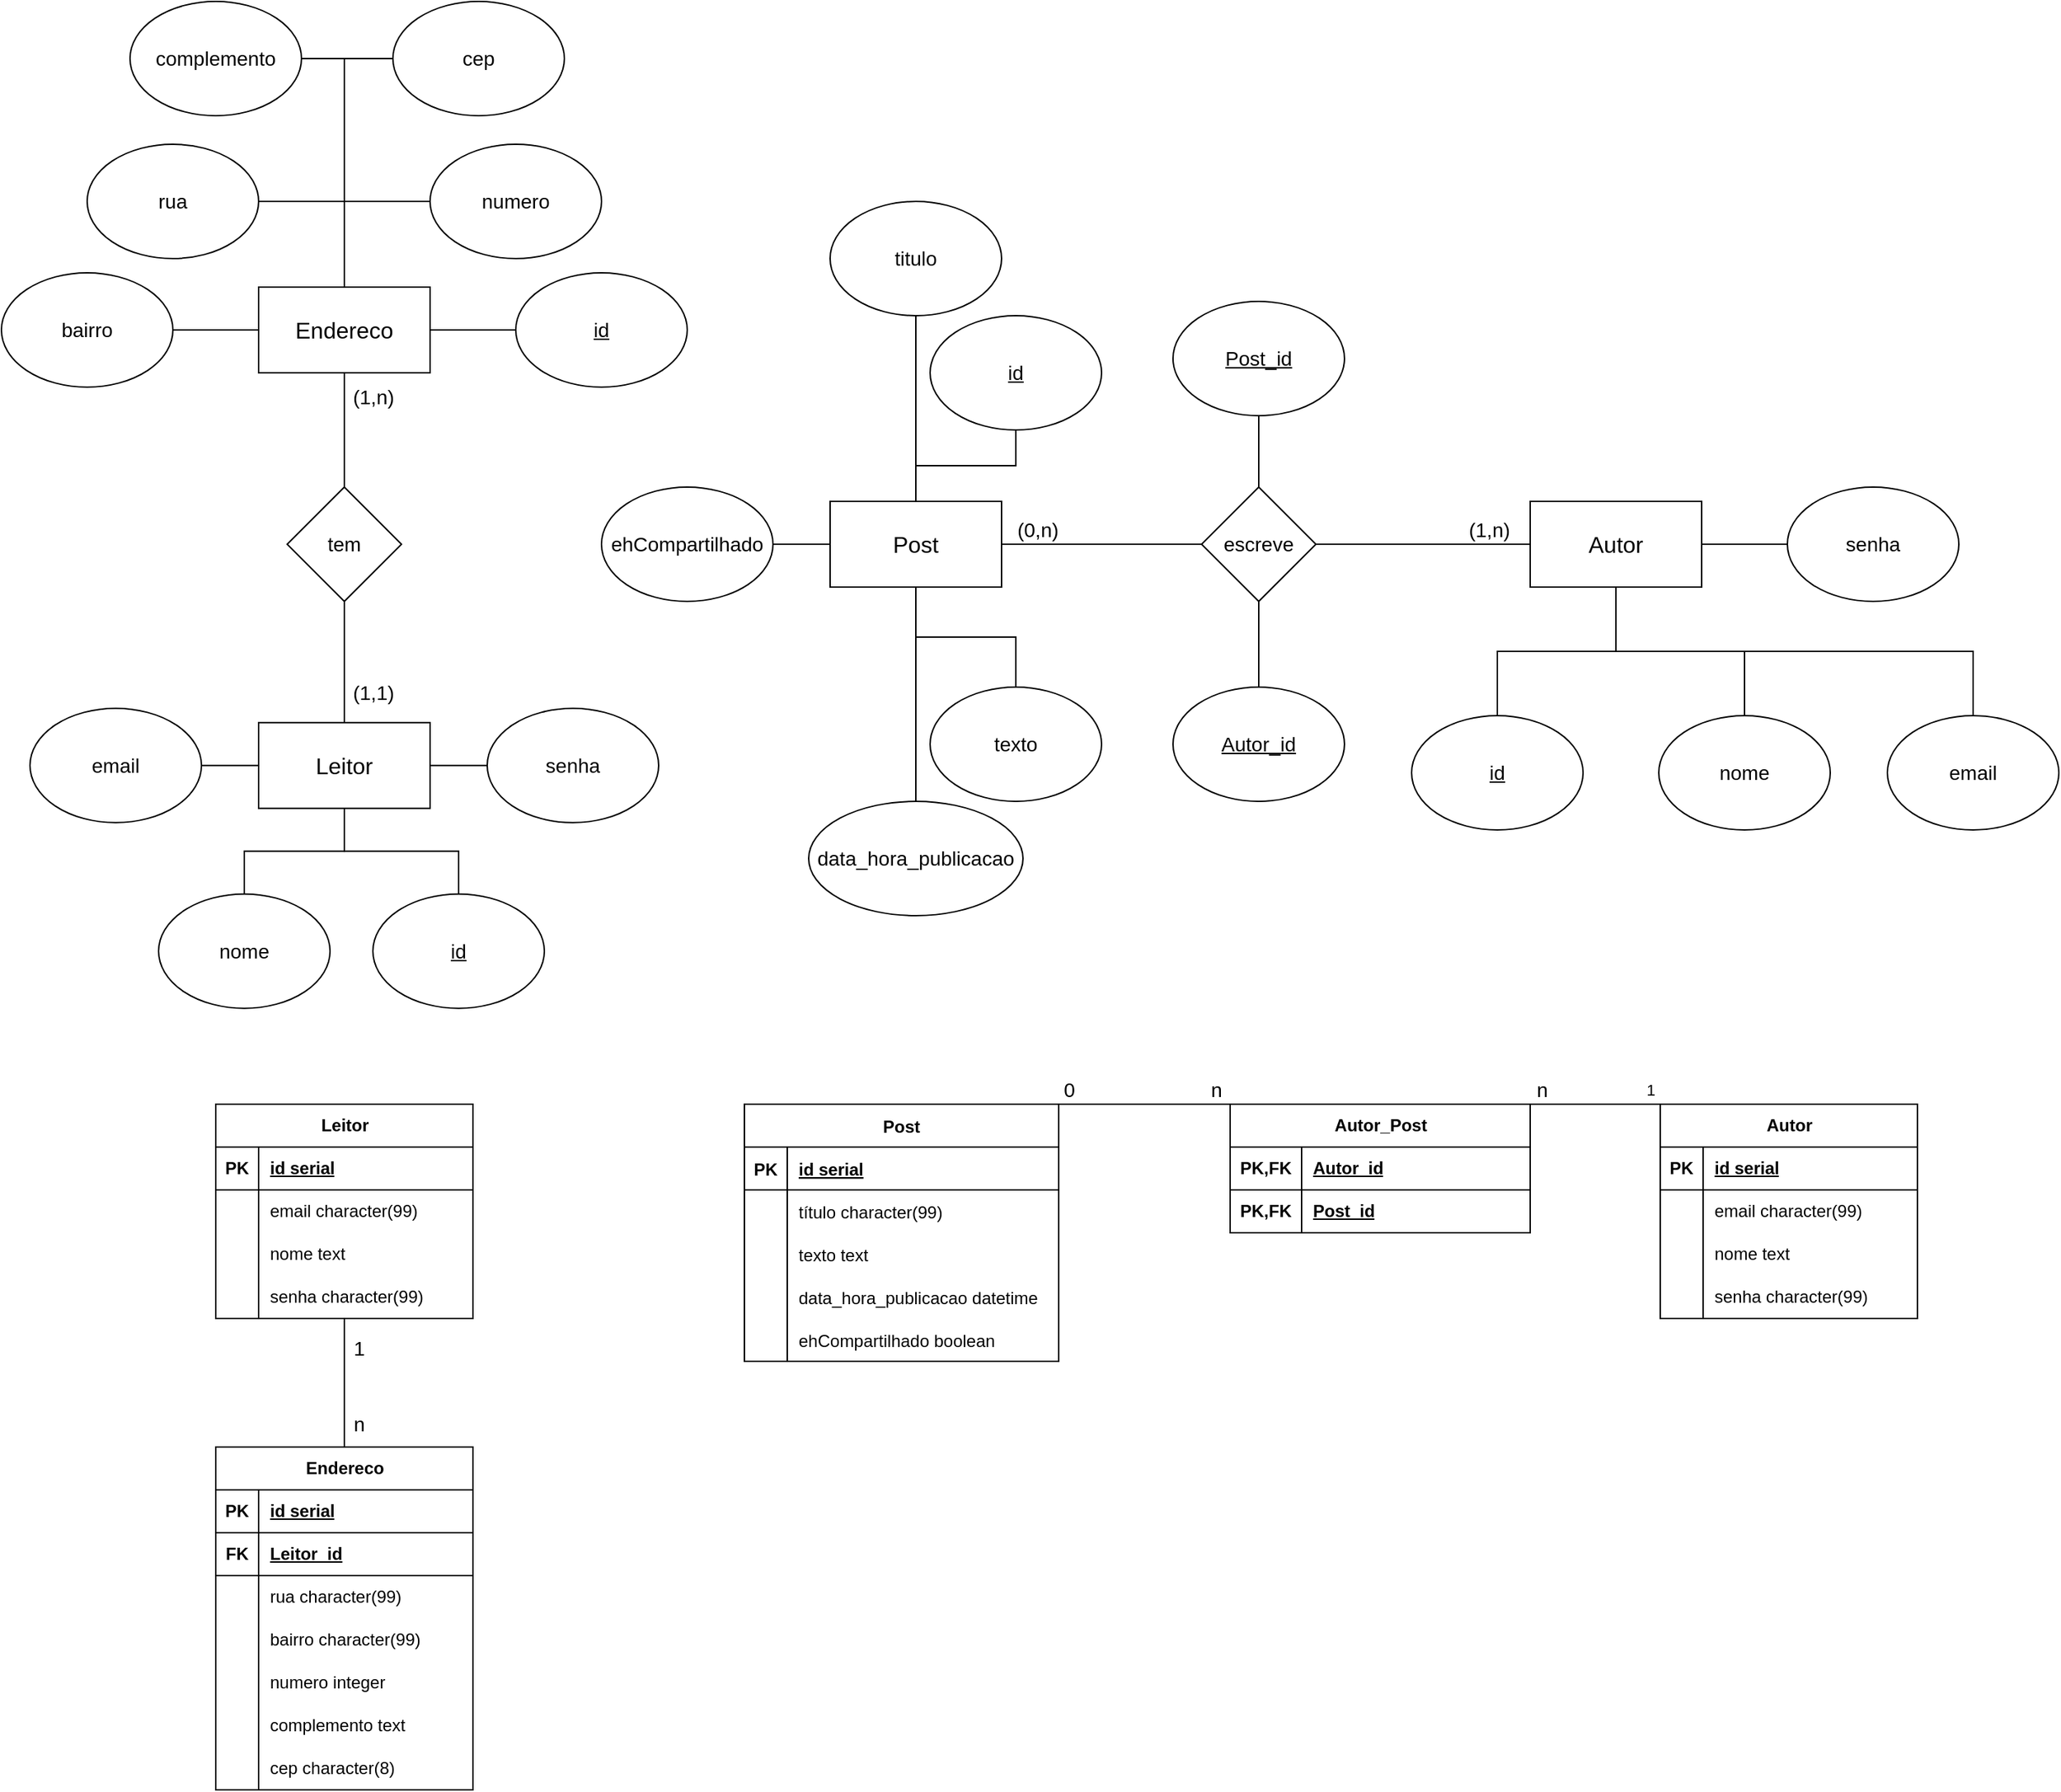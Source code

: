 <mxfile version="24.7.5">
  <diagram id="C5RBs43oDa-KdzZeNtuy" name="Page-1">
    <mxGraphModel dx="1588" dy="2427" grid="1" gridSize="10" guides="1" tooltips="1" connect="1" arrows="1" fold="1" page="1" pageScale="1" pageWidth="827" pageHeight="1169" math="0" shadow="0">
      <root>
        <mxCell id="WIyWlLk6GJQsqaUBKTNV-0" />
        <mxCell id="WIyWlLk6GJQsqaUBKTNV-1" parent="WIyWlLk6GJQsqaUBKTNV-0" />
        <mxCell id="b4iO8pMujAwXvHGsKoTD-2" style="edgeStyle=orthogonalEdgeStyle;rounded=0;orthogonalLoop=1;jettySize=auto;html=1;endArrow=none;endFill=0;" parent="WIyWlLk6GJQsqaUBKTNV-1" source="b4iO8pMujAwXvHGsKoTD-0" target="b4iO8pMujAwXvHGsKoTD-1" edge="1">
          <mxGeometry relative="1" as="geometry" />
        </mxCell>
        <mxCell id="b4iO8pMujAwXvHGsKoTD-6" value="" style="edgeStyle=orthogonalEdgeStyle;rounded=0;orthogonalLoop=1;jettySize=auto;html=1;endArrow=none;endFill=0;" parent="WIyWlLk6GJQsqaUBKTNV-1" source="b4iO8pMujAwXvHGsKoTD-0" target="b4iO8pMujAwXvHGsKoTD-5" edge="1">
          <mxGeometry relative="1" as="geometry" />
        </mxCell>
        <mxCell id="b4iO8pMujAwXvHGsKoTD-8" style="edgeStyle=orthogonalEdgeStyle;rounded=0;orthogonalLoop=1;jettySize=auto;html=1;exitX=0.5;exitY=1;exitDx=0;exitDy=0;endArrow=none;endFill=0;" parent="WIyWlLk6GJQsqaUBKTNV-1" source="b4iO8pMujAwXvHGsKoTD-0" target="b4iO8pMujAwXvHGsKoTD-7" edge="1">
          <mxGeometry relative="1" as="geometry" />
        </mxCell>
        <mxCell id="b4iO8pMujAwXvHGsKoTD-10" style="edgeStyle=orthogonalEdgeStyle;rounded=0;orthogonalLoop=1;jettySize=auto;html=1;entryX=0.5;entryY=0;entryDx=0;entryDy=0;endArrow=none;endFill=0;" parent="WIyWlLk6GJQsqaUBKTNV-1" source="b4iO8pMujAwXvHGsKoTD-0" target="b4iO8pMujAwXvHGsKoTD-9" edge="1">
          <mxGeometry relative="1" as="geometry" />
        </mxCell>
        <mxCell id="b4iO8pMujAwXvHGsKoTD-12" style="edgeStyle=orthogonalEdgeStyle;rounded=0;orthogonalLoop=1;jettySize=auto;html=1;endArrow=none;endFill=0;" parent="WIyWlLk6GJQsqaUBKTNV-1" source="b4iO8pMujAwXvHGsKoTD-0" target="b4iO8pMujAwXvHGsKoTD-11" edge="1">
          <mxGeometry relative="1" as="geometry" />
        </mxCell>
        <mxCell id="b4iO8pMujAwXvHGsKoTD-0" value="&lt;font style=&quot;font-size: 16px;&quot;&gt;Post&lt;/font&gt;" style="rounded=0;whiteSpace=wrap;html=1;" parent="WIyWlLk6GJQsqaUBKTNV-1" vertex="1">
          <mxGeometry x="660" y="-300" width="120" height="60" as="geometry" />
        </mxCell>
        <mxCell id="b4iO8pMujAwXvHGsKoTD-1" value="&lt;u&gt;&lt;font style=&quot;font-size: 14px;&quot;&gt;id&lt;/font&gt;&lt;/u&gt;" style="ellipse;whiteSpace=wrap;html=1;" parent="WIyWlLk6GJQsqaUBKTNV-1" vertex="1">
          <mxGeometry x="730" y="-430" width="120" height="80" as="geometry" />
        </mxCell>
        <mxCell id="b4iO8pMujAwXvHGsKoTD-5" value="&lt;font style=&quot;font-size: 14px;&quot;&gt;titulo&lt;/font&gt;" style="ellipse;whiteSpace=wrap;html=1;rounded=0;" parent="WIyWlLk6GJQsqaUBKTNV-1" vertex="1">
          <mxGeometry x="660" y="-510" width="120" height="80" as="geometry" />
        </mxCell>
        <mxCell id="b4iO8pMujAwXvHGsKoTD-7" value="&lt;font style=&quot;font-size: 14px;&quot;&gt;texto&lt;/font&gt;" style="ellipse;whiteSpace=wrap;html=1;rounded=0;" parent="WIyWlLk6GJQsqaUBKTNV-1" vertex="1">
          <mxGeometry x="730" y="-170" width="120" height="80" as="geometry" />
        </mxCell>
        <mxCell id="b4iO8pMujAwXvHGsKoTD-9" value="&lt;font style=&quot;font-size: 14px;&quot;&gt;data_hora_publicacao&lt;/font&gt;" style="ellipse;whiteSpace=wrap;html=1;rounded=0;" parent="WIyWlLk6GJQsqaUBKTNV-1" vertex="1">
          <mxGeometry x="645" y="-90" width="150" height="80" as="geometry" />
        </mxCell>
        <mxCell id="b4iO8pMujAwXvHGsKoTD-11" value="&lt;font style=&quot;font-size: 14px;&quot;&gt;ehCompartilhado&lt;/font&gt;" style="ellipse;whiteSpace=wrap;html=1;" parent="WIyWlLk6GJQsqaUBKTNV-1" vertex="1">
          <mxGeometry x="500" y="-310" width="120" height="80" as="geometry" />
        </mxCell>
        <mxCell id="b4iO8pMujAwXvHGsKoTD-15" style="edgeStyle=orthogonalEdgeStyle;rounded=0;orthogonalLoop=1;jettySize=auto;html=1;entryX=0.5;entryY=0;entryDx=0;entryDy=0;endArrow=none;endFill=0;" parent="WIyWlLk6GJQsqaUBKTNV-1" source="b4iO8pMujAwXvHGsKoTD-13" target="b4iO8pMujAwXvHGsKoTD-14" edge="1">
          <mxGeometry relative="1" as="geometry" />
        </mxCell>
        <mxCell id="b4iO8pMujAwXvHGsKoTD-18" style="edgeStyle=orthogonalEdgeStyle;rounded=0;orthogonalLoop=1;jettySize=auto;html=1;entryX=0.5;entryY=0;entryDx=0;entryDy=0;endArrow=none;endFill=0;" parent="WIyWlLk6GJQsqaUBKTNV-1" source="b4iO8pMujAwXvHGsKoTD-13" target="b4iO8pMujAwXvHGsKoTD-17" edge="1">
          <mxGeometry relative="1" as="geometry" />
        </mxCell>
        <mxCell id="b4iO8pMujAwXvHGsKoTD-21" style="edgeStyle=orthogonalEdgeStyle;rounded=0;orthogonalLoop=1;jettySize=auto;html=1;exitX=0.5;exitY=1;exitDx=0;exitDy=0;endArrow=none;endFill=0;" parent="WIyWlLk6GJQsqaUBKTNV-1" source="b4iO8pMujAwXvHGsKoTD-13" target="b4iO8pMujAwXvHGsKoTD-19" edge="1">
          <mxGeometry relative="1" as="geometry" />
        </mxCell>
        <mxCell id="b4iO8pMujAwXvHGsKoTD-23" style="edgeStyle=orthogonalEdgeStyle;rounded=0;orthogonalLoop=1;jettySize=auto;html=1;endArrow=none;endFill=0;" parent="WIyWlLk6GJQsqaUBKTNV-1" source="b4iO8pMujAwXvHGsKoTD-13" target="b4iO8pMujAwXvHGsKoTD-22" edge="1">
          <mxGeometry relative="1" as="geometry" />
        </mxCell>
        <mxCell id="b4iO8pMujAwXvHGsKoTD-29" style="edgeStyle=orthogonalEdgeStyle;rounded=0;orthogonalLoop=1;jettySize=auto;html=1;entryX=1;entryY=0.5;entryDx=0;entryDy=0;endArrow=none;endFill=0;" parent="WIyWlLk6GJQsqaUBKTNV-1" source="b4iO8pMujAwXvHGsKoTD-13" target="b4iO8pMujAwXvHGsKoTD-28" edge="1">
          <mxGeometry relative="1" as="geometry" />
        </mxCell>
        <mxCell id="b4iO8pMujAwXvHGsKoTD-33" value="&lt;font style=&quot;font-size: 14px;&quot;&gt;(1,n)&lt;/font&gt;" style="edgeLabel;html=1;align=center;verticalAlign=middle;resizable=0;points=[];" parent="b4iO8pMujAwXvHGsKoTD-29" vertex="1" connectable="0">
          <mxGeometry x="-0.696" y="-2" relative="1" as="geometry">
            <mxPoint x="-6" y="-8" as="offset" />
          </mxGeometry>
        </mxCell>
        <mxCell id="b4iO8pMujAwXvHGsKoTD-13" value="&lt;font style=&quot;font-size: 16px;&quot;&gt;&lt;font style=&quot;font-size: 16px;&quot;&gt;A&lt;/font&gt;utor&lt;/font&gt;" style="rounded=0;whiteSpace=wrap;html=1;" parent="WIyWlLk6GJQsqaUBKTNV-1" vertex="1">
          <mxGeometry x="1150" y="-300" width="120" height="60" as="geometry" />
        </mxCell>
        <mxCell id="b4iO8pMujAwXvHGsKoTD-14" value="&lt;u&gt;&lt;font style=&quot;font-size: 14px;&quot;&gt;id&lt;/font&gt;&lt;/u&gt;" style="ellipse;whiteSpace=wrap;html=1;" parent="WIyWlLk6GJQsqaUBKTNV-1" vertex="1">
          <mxGeometry x="1067" y="-150" width="120" height="80" as="geometry" />
        </mxCell>
        <mxCell id="b4iO8pMujAwXvHGsKoTD-17" value="&lt;font style=&quot;font-size: 14px;&quot;&gt;nome&lt;/font&gt;" style="ellipse;whiteSpace=wrap;html=1;" parent="WIyWlLk6GJQsqaUBKTNV-1" vertex="1">
          <mxGeometry x="1240" y="-150" width="120" height="80" as="geometry" />
        </mxCell>
        <mxCell id="b4iO8pMujAwXvHGsKoTD-19" value="&lt;font style=&quot;font-size: 14px;&quot;&gt;email&lt;/font&gt;" style="ellipse;whiteSpace=wrap;html=1;" parent="WIyWlLk6GJQsqaUBKTNV-1" vertex="1">
          <mxGeometry x="1400" y="-150" width="120" height="80" as="geometry" />
        </mxCell>
        <mxCell id="b4iO8pMujAwXvHGsKoTD-22" value="&lt;font style=&quot;font-size: 14px;&quot;&gt;senha&lt;/font&gt;" style="ellipse;whiteSpace=wrap;html=1;" parent="WIyWlLk6GJQsqaUBKTNV-1" vertex="1">
          <mxGeometry x="1330" y="-310" width="120" height="80" as="geometry" />
        </mxCell>
        <mxCell id="b4iO8pMujAwXvHGsKoTD-31" style="edgeStyle=orthogonalEdgeStyle;rounded=0;orthogonalLoop=1;jettySize=auto;html=1;exitX=0;exitY=0.5;exitDx=0;exitDy=0;endArrow=none;endFill=0;" parent="WIyWlLk6GJQsqaUBKTNV-1" source="b4iO8pMujAwXvHGsKoTD-28" target="b4iO8pMujAwXvHGsKoTD-0" edge="1">
          <mxGeometry relative="1" as="geometry" />
        </mxCell>
        <mxCell id="b4iO8pMujAwXvHGsKoTD-34" value="&lt;font style=&quot;font-size: 14px;&quot;&gt;(0,n)&lt;/font&gt;" style="edgeLabel;html=1;align=center;verticalAlign=middle;resizable=0;points=[];" parent="b4iO8pMujAwXvHGsKoTD-31" vertex="1" connectable="0">
          <mxGeometry x="0.751" y="-1" relative="1" as="geometry">
            <mxPoint x="7" y="-9" as="offset" />
          </mxGeometry>
        </mxCell>
        <mxCell id="TT5gcaEEhvFNqjlLV6xI-2" style="edgeStyle=orthogonalEdgeStyle;rounded=0;orthogonalLoop=1;jettySize=auto;html=1;exitX=0.5;exitY=0;exitDx=0;exitDy=0;endArrow=none;endFill=0;" edge="1" parent="WIyWlLk6GJQsqaUBKTNV-1" source="b4iO8pMujAwXvHGsKoTD-28" target="TT5gcaEEhvFNqjlLV6xI-1">
          <mxGeometry relative="1" as="geometry" />
        </mxCell>
        <mxCell id="TT5gcaEEhvFNqjlLV6xI-5" style="edgeStyle=orthogonalEdgeStyle;rounded=0;orthogonalLoop=1;jettySize=auto;html=1;endArrow=none;endFill=0;" edge="1" parent="WIyWlLk6GJQsqaUBKTNV-1" source="b4iO8pMujAwXvHGsKoTD-28" target="TT5gcaEEhvFNqjlLV6xI-4">
          <mxGeometry relative="1" as="geometry" />
        </mxCell>
        <mxCell id="b4iO8pMujAwXvHGsKoTD-28" value="&lt;font style=&quot;font-size: 14px;&quot;&gt;escreve&lt;/font&gt;" style="rhombus;whiteSpace=wrap;html=1;" parent="WIyWlLk6GJQsqaUBKTNV-1" vertex="1">
          <mxGeometry x="920" y="-310" width="80" height="80" as="geometry" />
        </mxCell>
        <mxCell id="b4iO8pMujAwXvHGsKoTD-50" style="edgeStyle=orthogonalEdgeStyle;rounded=0;orthogonalLoop=1;jettySize=auto;html=1;entryX=0.5;entryY=0;entryDx=0;entryDy=0;endArrow=none;endFill=0;" parent="WIyWlLk6GJQsqaUBKTNV-1" source="b4iO8pMujAwXvHGsKoTD-37" target="b4iO8pMujAwXvHGsKoTD-42" edge="1">
          <mxGeometry relative="1" as="geometry" />
        </mxCell>
        <mxCell id="b4iO8pMujAwXvHGsKoTD-51" style="edgeStyle=orthogonalEdgeStyle;rounded=0;orthogonalLoop=1;jettySize=auto;html=1;entryX=0.5;entryY=0;entryDx=0;entryDy=0;endArrow=none;endFill=0;" parent="WIyWlLk6GJQsqaUBKTNV-1" source="b4iO8pMujAwXvHGsKoTD-37" target="b4iO8pMujAwXvHGsKoTD-41" edge="1">
          <mxGeometry relative="1" as="geometry" />
        </mxCell>
        <mxCell id="b4iO8pMujAwXvHGsKoTD-54" style="edgeStyle=orthogonalEdgeStyle;rounded=0;orthogonalLoop=1;jettySize=auto;html=1;exitX=0.5;exitY=0;exitDx=0;exitDy=0;entryX=0.5;entryY=1;entryDx=0;entryDy=0;endArrow=none;endFill=0;" parent="WIyWlLk6GJQsqaUBKTNV-1" source="b4iO8pMujAwXvHGsKoTD-37" target="b4iO8pMujAwXvHGsKoTD-53" edge="1">
          <mxGeometry relative="1" as="geometry" />
        </mxCell>
        <mxCell id="b4iO8pMujAwXvHGsKoTD-57" value="&lt;font style=&quot;font-size: 14px;&quot;&gt;(1,1)&lt;/font&gt;" style="edgeLabel;html=1;align=center;verticalAlign=middle;resizable=0;points=[];" parent="b4iO8pMujAwXvHGsKoTD-54" vertex="1" connectable="0">
          <mxGeometry x="-0.484" y="2" relative="1" as="geometry">
            <mxPoint x="22" y="1" as="offset" />
          </mxGeometry>
        </mxCell>
        <mxCell id="b4iO8pMujAwXvHGsKoTD-75" style="edgeStyle=orthogonalEdgeStyle;rounded=0;orthogonalLoop=1;jettySize=auto;html=1;exitX=0;exitY=0.5;exitDx=0;exitDy=0;entryX=1;entryY=0.5;entryDx=0;entryDy=0;endArrow=none;endFill=0;" parent="WIyWlLk6GJQsqaUBKTNV-1" source="b4iO8pMujAwXvHGsKoTD-37" target="b4iO8pMujAwXvHGsKoTD-43" edge="1">
          <mxGeometry relative="1" as="geometry" />
        </mxCell>
        <mxCell id="b4iO8pMujAwXvHGsKoTD-76" style="edgeStyle=orthogonalEdgeStyle;rounded=0;orthogonalLoop=1;jettySize=auto;html=1;exitX=1;exitY=0.5;exitDx=0;exitDy=0;entryX=0;entryY=0.5;entryDx=0;entryDy=0;endArrow=none;endFill=0;" parent="WIyWlLk6GJQsqaUBKTNV-1" source="b4iO8pMujAwXvHGsKoTD-37" target="b4iO8pMujAwXvHGsKoTD-45" edge="1">
          <mxGeometry relative="1" as="geometry" />
        </mxCell>
        <mxCell id="b4iO8pMujAwXvHGsKoTD-37" value="&lt;font style=&quot;font-size: 16px;&quot;&gt;Leitor&lt;/font&gt;" style="rounded=0;whiteSpace=wrap;html=1;" parent="WIyWlLk6GJQsqaUBKTNV-1" vertex="1">
          <mxGeometry x="260" y="-145.12" width="120" height="60" as="geometry" />
        </mxCell>
        <mxCell id="b4iO8pMujAwXvHGsKoTD-41" value="&lt;font style=&quot;font-size: 14px;&quot;&gt;&lt;u&gt;id&lt;/u&gt;&lt;/font&gt;" style="ellipse;whiteSpace=wrap;html=1;" parent="WIyWlLk6GJQsqaUBKTNV-1" vertex="1">
          <mxGeometry x="340" y="-25.12" width="120" height="80" as="geometry" />
        </mxCell>
        <mxCell id="b4iO8pMujAwXvHGsKoTD-42" value="&lt;font style=&quot;font-size: 14px;&quot;&gt;nome&lt;/font&gt;" style="ellipse;whiteSpace=wrap;html=1;" parent="WIyWlLk6GJQsqaUBKTNV-1" vertex="1">
          <mxGeometry x="190" y="-25.12" width="120" height="80" as="geometry" />
        </mxCell>
        <mxCell id="b4iO8pMujAwXvHGsKoTD-43" value="&lt;font style=&quot;font-size: 14px;&quot;&gt;email&lt;/font&gt;" style="ellipse;whiteSpace=wrap;html=1;" parent="WIyWlLk6GJQsqaUBKTNV-1" vertex="1">
          <mxGeometry x="100" y="-155.12" width="120" height="80" as="geometry" />
        </mxCell>
        <mxCell id="b4iO8pMujAwXvHGsKoTD-45" value="&lt;font style=&quot;font-size: 14px;&quot;&gt;senha&lt;/font&gt;" style="ellipse;whiteSpace=wrap;html=1;" parent="WIyWlLk6GJQsqaUBKTNV-1" vertex="1">
          <mxGeometry x="420" y="-155.12" width="120" height="80" as="geometry" />
        </mxCell>
        <mxCell id="b4iO8pMujAwXvHGsKoTD-56" style="edgeStyle=orthogonalEdgeStyle;rounded=0;orthogonalLoop=1;jettySize=auto;html=1;exitX=0.5;exitY=0;exitDx=0;exitDy=0;entryX=0.5;entryY=1;entryDx=0;entryDy=0;endArrow=none;endFill=0;" parent="WIyWlLk6GJQsqaUBKTNV-1" source="b4iO8pMujAwXvHGsKoTD-53" target="b4iO8pMujAwXvHGsKoTD-55" edge="1">
          <mxGeometry relative="1" as="geometry" />
        </mxCell>
        <mxCell id="b4iO8pMujAwXvHGsKoTD-58" value="&lt;font style=&quot;font-size: 14px;&quot;&gt;(1,n)&lt;/font&gt;" style="edgeLabel;html=1;align=center;verticalAlign=middle;resizable=0;points=[];" parent="b4iO8pMujAwXvHGsKoTD-56" vertex="1" connectable="0">
          <mxGeometry x="0.428" y="-2" relative="1" as="geometry">
            <mxPoint x="18" y="-6" as="offset" />
          </mxGeometry>
        </mxCell>
        <mxCell id="b4iO8pMujAwXvHGsKoTD-53" value="&lt;font style=&quot;font-size: 14px;&quot;&gt;tem&lt;/font&gt;" style="rhombus;whiteSpace=wrap;html=1;" parent="WIyWlLk6GJQsqaUBKTNV-1" vertex="1">
          <mxGeometry x="280" y="-310" width="80" height="80" as="geometry" />
        </mxCell>
        <mxCell id="b4iO8pMujAwXvHGsKoTD-65" style="edgeStyle=orthogonalEdgeStyle;rounded=0;orthogonalLoop=1;jettySize=auto;html=1;exitX=0.5;exitY=0;exitDx=0;exitDy=0;entryX=1;entryY=0.5;entryDx=0;entryDy=0;endArrow=none;endFill=0;" parent="WIyWlLk6GJQsqaUBKTNV-1" source="b4iO8pMujAwXvHGsKoTD-55" target="b4iO8pMujAwXvHGsKoTD-63" edge="1">
          <mxGeometry relative="1" as="geometry" />
        </mxCell>
        <mxCell id="b4iO8pMujAwXvHGsKoTD-66" style="edgeStyle=orthogonalEdgeStyle;rounded=0;orthogonalLoop=1;jettySize=auto;html=1;exitX=0.5;exitY=0;exitDx=0;exitDy=0;entryX=0;entryY=0.5;entryDx=0;entryDy=0;endArrow=none;endFill=0;" parent="WIyWlLk6GJQsqaUBKTNV-1" source="b4iO8pMujAwXvHGsKoTD-55" target="b4iO8pMujAwXvHGsKoTD-64" edge="1">
          <mxGeometry relative="1" as="geometry" />
        </mxCell>
        <mxCell id="b4iO8pMujAwXvHGsKoTD-67" style="edgeStyle=orthogonalEdgeStyle;rounded=0;orthogonalLoop=1;jettySize=auto;html=1;exitX=0.5;exitY=0;exitDx=0;exitDy=0;entryX=0;entryY=0.5;entryDx=0;entryDy=0;endArrow=none;endFill=0;" parent="WIyWlLk6GJQsqaUBKTNV-1" source="b4iO8pMujAwXvHGsKoTD-55" target="b4iO8pMujAwXvHGsKoTD-62" edge="1">
          <mxGeometry relative="1" as="geometry" />
        </mxCell>
        <mxCell id="b4iO8pMujAwXvHGsKoTD-68" style="edgeStyle=orthogonalEdgeStyle;rounded=0;orthogonalLoop=1;jettySize=auto;html=1;exitX=0.5;exitY=0;exitDx=0;exitDy=0;entryX=1;entryY=0.5;entryDx=0;entryDy=0;endArrow=none;endFill=0;" parent="WIyWlLk6GJQsqaUBKTNV-1" source="b4iO8pMujAwXvHGsKoTD-55" target="b4iO8pMujAwXvHGsKoTD-61" edge="1">
          <mxGeometry relative="1" as="geometry" />
        </mxCell>
        <mxCell id="b4iO8pMujAwXvHGsKoTD-69" style="edgeStyle=orthogonalEdgeStyle;rounded=0;orthogonalLoop=1;jettySize=auto;html=1;exitX=0;exitY=0.5;exitDx=0;exitDy=0;endArrow=none;endFill=0;" parent="WIyWlLk6GJQsqaUBKTNV-1" source="b4iO8pMujAwXvHGsKoTD-55" target="b4iO8pMujAwXvHGsKoTD-60" edge="1">
          <mxGeometry relative="1" as="geometry" />
        </mxCell>
        <mxCell id="b4iO8pMujAwXvHGsKoTD-70" style="edgeStyle=orthogonalEdgeStyle;rounded=0;orthogonalLoop=1;jettySize=auto;html=1;exitX=1;exitY=0.5;exitDx=0;exitDy=0;entryX=0;entryY=0.5;entryDx=0;entryDy=0;endArrow=none;endFill=0;" parent="WIyWlLk6GJQsqaUBKTNV-1" source="b4iO8pMujAwXvHGsKoTD-55" target="b4iO8pMujAwXvHGsKoTD-59" edge="1">
          <mxGeometry relative="1" as="geometry" />
        </mxCell>
        <mxCell id="b4iO8pMujAwXvHGsKoTD-55" value="&lt;font style=&quot;font-size: 16px;&quot;&gt;Endereco&lt;/font&gt;" style="rounded=0;whiteSpace=wrap;html=1;" parent="WIyWlLk6GJQsqaUBKTNV-1" vertex="1">
          <mxGeometry x="260" y="-450" width="120" height="60" as="geometry" />
        </mxCell>
        <mxCell id="b4iO8pMujAwXvHGsKoTD-59" value="&lt;font style=&quot;font-size: 14px;&quot;&gt;&lt;u&gt;id&lt;/u&gt;&lt;/font&gt;" style="ellipse;whiteSpace=wrap;html=1;" parent="WIyWlLk6GJQsqaUBKTNV-1" vertex="1">
          <mxGeometry x="440" y="-460" width="120" height="80" as="geometry" />
        </mxCell>
        <mxCell id="b4iO8pMujAwXvHGsKoTD-60" value="&lt;font style=&quot;font-size: 14px;&quot;&gt;bairro&lt;/font&gt;" style="ellipse;whiteSpace=wrap;html=1;" parent="WIyWlLk6GJQsqaUBKTNV-1" vertex="1">
          <mxGeometry x="80" y="-460" width="120" height="80" as="geometry" />
        </mxCell>
        <mxCell id="b4iO8pMujAwXvHGsKoTD-61" value="&lt;font style=&quot;font-size: 14px;&quot;&gt;rua&lt;/font&gt;" style="ellipse;whiteSpace=wrap;html=1;" parent="WIyWlLk6GJQsqaUBKTNV-1" vertex="1">
          <mxGeometry x="140" y="-550" width="120" height="80" as="geometry" />
        </mxCell>
        <mxCell id="b4iO8pMujAwXvHGsKoTD-62" value="&lt;font style=&quot;font-size: 14px;&quot;&gt;numero&lt;/font&gt;" style="ellipse;whiteSpace=wrap;html=1;" parent="WIyWlLk6GJQsqaUBKTNV-1" vertex="1">
          <mxGeometry x="380" y="-550" width="120" height="80" as="geometry" />
        </mxCell>
        <mxCell id="b4iO8pMujAwXvHGsKoTD-63" value="&lt;font style=&quot;font-size: 14px;&quot;&gt;complemento&lt;/font&gt;" style="ellipse;whiteSpace=wrap;html=1;" parent="WIyWlLk6GJQsqaUBKTNV-1" vertex="1">
          <mxGeometry x="170" y="-650" width="120" height="80" as="geometry" />
        </mxCell>
        <mxCell id="b4iO8pMujAwXvHGsKoTD-64" value="&lt;font style=&quot;font-size: 14px;&quot;&gt;cep&lt;/font&gt;" style="ellipse;whiteSpace=wrap;html=1;" parent="WIyWlLk6GJQsqaUBKTNV-1" vertex="1">
          <mxGeometry x="354" y="-650" width="120" height="80" as="geometry" />
        </mxCell>
        <mxCell id="b4iO8pMujAwXvHGsKoTD-77" style="edgeStyle=orthogonalEdgeStyle;rounded=0;orthogonalLoop=1;jettySize=auto;html=1;endArrow=none;endFill=0;" parent="WIyWlLk6GJQsqaUBKTNV-1" source="b4iO8pMujAwXvHGsKoTD-13" edge="1">
          <mxGeometry relative="1" as="geometry">
            <mxPoint x="1247" y="-270" as="sourcePoint" />
            <mxPoint x="1087" y="-270" as="targetPoint" />
          </mxGeometry>
        </mxCell>
        <mxCell id="b4iO8pMujAwXvHGsKoTD-242" style="edgeStyle=orthogonalEdgeStyle;rounded=0;orthogonalLoop=1;jettySize=auto;html=1;entryX=0;entryY=0;entryDx=0;entryDy=0;endArrow=none;endFill=0;" parent="WIyWlLk6GJQsqaUBKTNV-1" target="b4iO8pMujAwXvHGsKoTD-213" edge="1">
          <mxGeometry relative="1" as="geometry">
            <mxPoint x="820" y="122" as="sourcePoint" />
            <Array as="points">
              <mxPoint x="880" y="122" />
              <mxPoint x="880" y="122" />
            </Array>
          </mxGeometry>
        </mxCell>
        <mxCell id="b4iO8pMujAwXvHGsKoTD-244" value="n" style="edgeLabel;html=1;align=center;verticalAlign=middle;resizable=0;points=[];fontSize=14;" parent="b4iO8pMujAwXvHGsKoTD-242" vertex="1" connectable="0">
          <mxGeometry x="0.848" y="-3" relative="1" as="geometry">
            <mxPoint x="-1" y="-13" as="offset" />
          </mxGeometry>
        </mxCell>
        <mxCell id="b4iO8pMujAwXvHGsKoTD-245" value="&lt;font style=&quot;font-size: 14px;&quot;&gt;0&lt;/font&gt;" style="edgeLabel;html=1;align=center;verticalAlign=middle;resizable=0;points=[];" parent="b4iO8pMujAwXvHGsKoTD-242" vertex="1" connectable="0">
          <mxGeometry x="-0.893" y="3" relative="1" as="geometry">
            <mxPoint y="-7" as="offset" />
          </mxGeometry>
        </mxCell>
        <mxCell id="b4iO8pMujAwXvHGsKoTD-84" value="Post" style="shape=table;startSize=30;container=1;collapsible=1;childLayout=tableLayout;fixedRows=1;rowLines=0;fontStyle=1;align=center;resizeLast=1;" parent="WIyWlLk6GJQsqaUBKTNV-1" vertex="1">
          <mxGeometry x="600" y="122" width="220" height="180" as="geometry" />
        </mxCell>
        <mxCell id="b4iO8pMujAwXvHGsKoTD-85" value="" style="shape=partialRectangle;collapsible=0;dropTarget=0;pointerEvents=0;fillColor=none;points=[[0,0.5],[1,0.5]];portConstraint=eastwest;top=0;left=0;right=0;bottom=1;" parent="b4iO8pMujAwXvHGsKoTD-84" vertex="1">
          <mxGeometry y="30" width="220" height="30" as="geometry" />
        </mxCell>
        <mxCell id="b4iO8pMujAwXvHGsKoTD-86" value="PK" style="shape=partialRectangle;overflow=hidden;connectable=0;fillColor=none;top=0;left=0;bottom=0;right=0;fontStyle=1;" parent="b4iO8pMujAwXvHGsKoTD-85" vertex="1">
          <mxGeometry width="30" height="30" as="geometry">
            <mxRectangle width="30" height="30" as="alternateBounds" />
          </mxGeometry>
        </mxCell>
        <mxCell id="b4iO8pMujAwXvHGsKoTD-87" value="id serial" style="shape=partialRectangle;overflow=hidden;connectable=0;fillColor=none;top=0;left=0;bottom=0;right=0;align=left;spacingLeft=6;fontStyle=5;" parent="b4iO8pMujAwXvHGsKoTD-85" vertex="1">
          <mxGeometry x="30" width="190" height="30" as="geometry">
            <mxRectangle width="190" height="30" as="alternateBounds" />
          </mxGeometry>
        </mxCell>
        <mxCell id="b4iO8pMujAwXvHGsKoTD-88" value="" style="shape=partialRectangle;collapsible=0;dropTarget=0;pointerEvents=0;fillColor=none;points=[[0,0.5],[1,0.5]];portConstraint=eastwest;top=0;left=0;right=0;bottom=0;" parent="b4iO8pMujAwXvHGsKoTD-84" vertex="1">
          <mxGeometry y="60" width="220" height="30" as="geometry" />
        </mxCell>
        <mxCell id="b4iO8pMujAwXvHGsKoTD-89" value="" style="shape=partialRectangle;overflow=hidden;connectable=0;fillColor=none;top=0;left=0;bottom=0;right=0;" parent="b4iO8pMujAwXvHGsKoTD-88" vertex="1">
          <mxGeometry width="30" height="30" as="geometry">
            <mxRectangle width="30" height="30" as="alternateBounds" />
          </mxGeometry>
        </mxCell>
        <mxCell id="b4iO8pMujAwXvHGsKoTD-90" value="título character(99)" style="shape=partialRectangle;overflow=hidden;connectable=0;fillColor=none;top=0;left=0;bottom=0;right=0;align=left;spacingLeft=6;" parent="b4iO8pMujAwXvHGsKoTD-88" vertex="1">
          <mxGeometry x="30" width="190" height="30" as="geometry">
            <mxRectangle width="190" height="30" as="alternateBounds" />
          </mxGeometry>
        </mxCell>
        <mxCell id="b4iO8pMujAwXvHGsKoTD-91" value="" style="shape=partialRectangle;collapsible=0;dropTarget=0;pointerEvents=0;fillColor=none;points=[[0,0.5],[1,0.5]];portConstraint=eastwest;top=0;left=0;right=0;bottom=0;" parent="b4iO8pMujAwXvHGsKoTD-84" vertex="1">
          <mxGeometry y="90" width="220" height="30" as="geometry" />
        </mxCell>
        <mxCell id="b4iO8pMujAwXvHGsKoTD-92" value="&#xa;" style="shape=partialRectangle;overflow=hidden;connectable=0;fillColor=none;top=0;left=0;bottom=0;right=0;" parent="b4iO8pMujAwXvHGsKoTD-91" vertex="1">
          <mxGeometry width="30" height="30" as="geometry">
            <mxRectangle width="30" height="30" as="alternateBounds" />
          </mxGeometry>
        </mxCell>
        <mxCell id="b4iO8pMujAwXvHGsKoTD-93" value="texto text" style="shape=partialRectangle;overflow=hidden;connectable=0;fillColor=none;top=0;left=0;bottom=0;right=0;align=left;spacingLeft=6;" parent="b4iO8pMujAwXvHGsKoTD-91" vertex="1">
          <mxGeometry x="30" width="190" height="30" as="geometry">
            <mxRectangle width="190" height="30" as="alternateBounds" />
          </mxGeometry>
        </mxCell>
        <mxCell id="b4iO8pMujAwXvHGsKoTD-94" value="" style="shape=partialRectangle;collapsible=0;dropTarget=0;pointerEvents=0;fillColor=none;points=[[0,0.5],[1,0.5]];portConstraint=eastwest;top=0;left=0;right=0;bottom=0;" parent="b4iO8pMujAwXvHGsKoTD-84" vertex="1">
          <mxGeometry y="120" width="220" height="30" as="geometry" />
        </mxCell>
        <mxCell id="b4iO8pMujAwXvHGsKoTD-95" value="&#xa;" style="shape=partialRectangle;overflow=hidden;connectable=0;fillColor=none;top=0;left=0;bottom=0;right=0;" parent="b4iO8pMujAwXvHGsKoTD-94" vertex="1">
          <mxGeometry width="30" height="30" as="geometry">
            <mxRectangle width="30" height="30" as="alternateBounds" />
          </mxGeometry>
        </mxCell>
        <mxCell id="b4iO8pMujAwXvHGsKoTD-96" value="data_hora_publicacao datetime" style="shape=partialRectangle;overflow=hidden;connectable=0;fillColor=none;top=0;left=0;bottom=0;right=0;align=left;spacingLeft=6;" parent="b4iO8pMujAwXvHGsKoTD-94" vertex="1">
          <mxGeometry x="30" width="190" height="30" as="geometry">
            <mxRectangle width="190" height="30" as="alternateBounds" />
          </mxGeometry>
        </mxCell>
        <mxCell id="b4iO8pMujAwXvHGsKoTD-97" value="" style="shape=partialRectangle;collapsible=0;dropTarget=0;pointerEvents=0;fillColor=none;points=[[0,0.5],[1,0.5]];portConstraint=eastwest;top=0;left=0;right=0;bottom=0;" parent="b4iO8pMujAwXvHGsKoTD-84" vertex="1">
          <mxGeometry y="150" width="220" height="30" as="geometry" />
        </mxCell>
        <mxCell id="b4iO8pMujAwXvHGsKoTD-98" value="&#xa;" style="shape=partialRectangle;overflow=hidden;connectable=0;fillColor=none;top=0;left=0;bottom=0;right=0;" parent="b4iO8pMujAwXvHGsKoTD-97" vertex="1">
          <mxGeometry width="30" height="30" as="geometry">
            <mxRectangle width="30" height="30" as="alternateBounds" />
          </mxGeometry>
        </mxCell>
        <mxCell id="b4iO8pMujAwXvHGsKoTD-99" value="ehCompartilhado boolean" style="shape=partialRectangle;overflow=hidden;connectable=0;fillColor=none;top=0;left=0;bottom=0;right=0;align=left;spacingLeft=6;" parent="b4iO8pMujAwXvHGsKoTD-97" vertex="1">
          <mxGeometry x="30" width="190" height="30" as="geometry">
            <mxRectangle width="190" height="30" as="alternateBounds" />
          </mxGeometry>
        </mxCell>
        <mxCell id="b4iO8pMujAwXvHGsKoTD-132" value="Autor" style="shape=table;startSize=30;container=1;collapsible=1;childLayout=tableLayout;fixedRows=1;rowLines=0;fontStyle=1;align=center;resizeLast=1;html=1;" parent="WIyWlLk6GJQsqaUBKTNV-1" vertex="1">
          <mxGeometry x="1241" y="122" width="180" height="150" as="geometry" />
        </mxCell>
        <mxCell id="b4iO8pMujAwXvHGsKoTD-133" value="" style="shape=tableRow;horizontal=0;startSize=0;swimlaneHead=0;swimlaneBody=0;fillColor=none;collapsible=0;dropTarget=0;points=[[0,0.5],[1,0.5]];portConstraint=eastwest;top=0;left=0;right=0;bottom=1;" parent="b4iO8pMujAwXvHGsKoTD-132" vertex="1">
          <mxGeometry y="30" width="180" height="30" as="geometry" />
        </mxCell>
        <mxCell id="b4iO8pMujAwXvHGsKoTD-134" value="PK" style="shape=partialRectangle;connectable=0;fillColor=none;top=0;left=0;bottom=0;right=0;fontStyle=1;overflow=hidden;whiteSpace=wrap;html=1;" parent="b4iO8pMujAwXvHGsKoTD-133" vertex="1">
          <mxGeometry width="30" height="30" as="geometry">
            <mxRectangle width="30" height="30" as="alternateBounds" />
          </mxGeometry>
        </mxCell>
        <mxCell id="b4iO8pMujAwXvHGsKoTD-135" value="id serial" style="shape=partialRectangle;connectable=0;fillColor=none;top=0;left=0;bottom=0;right=0;align=left;spacingLeft=6;fontStyle=5;overflow=hidden;whiteSpace=wrap;html=1;" parent="b4iO8pMujAwXvHGsKoTD-133" vertex="1">
          <mxGeometry x="30" width="150" height="30" as="geometry">
            <mxRectangle width="150" height="30" as="alternateBounds" />
          </mxGeometry>
        </mxCell>
        <mxCell id="b4iO8pMujAwXvHGsKoTD-136" value="" style="shape=tableRow;horizontal=0;startSize=0;swimlaneHead=0;swimlaneBody=0;fillColor=none;collapsible=0;dropTarget=0;points=[[0,0.5],[1,0.5]];portConstraint=eastwest;top=0;left=0;right=0;bottom=0;" parent="b4iO8pMujAwXvHGsKoTD-132" vertex="1">
          <mxGeometry y="60" width="180" height="30" as="geometry" />
        </mxCell>
        <mxCell id="b4iO8pMujAwXvHGsKoTD-137" value="" style="shape=partialRectangle;connectable=0;fillColor=none;top=0;left=0;bottom=0;right=0;editable=1;overflow=hidden;whiteSpace=wrap;html=1;" parent="b4iO8pMujAwXvHGsKoTD-136" vertex="1">
          <mxGeometry width="30" height="30" as="geometry">
            <mxRectangle width="30" height="30" as="alternateBounds" />
          </mxGeometry>
        </mxCell>
        <mxCell id="b4iO8pMujAwXvHGsKoTD-138" value="&lt;span style=&quot;text-wrap: nowrap;&quot;&gt;email character(99)&lt;/span&gt;" style="shape=partialRectangle;connectable=0;fillColor=none;top=0;left=0;bottom=0;right=0;align=left;spacingLeft=6;overflow=hidden;whiteSpace=wrap;html=1;" parent="b4iO8pMujAwXvHGsKoTD-136" vertex="1">
          <mxGeometry x="30" width="150" height="30" as="geometry">
            <mxRectangle width="150" height="30" as="alternateBounds" />
          </mxGeometry>
        </mxCell>
        <mxCell id="b4iO8pMujAwXvHGsKoTD-139" value="" style="shape=tableRow;horizontal=0;startSize=0;swimlaneHead=0;swimlaneBody=0;fillColor=none;collapsible=0;dropTarget=0;points=[[0,0.5],[1,0.5]];portConstraint=eastwest;top=0;left=0;right=0;bottom=0;" parent="b4iO8pMujAwXvHGsKoTD-132" vertex="1">
          <mxGeometry y="90" width="180" height="30" as="geometry" />
        </mxCell>
        <mxCell id="b4iO8pMujAwXvHGsKoTD-140" value="" style="shape=partialRectangle;connectable=0;fillColor=none;top=0;left=0;bottom=0;right=0;editable=1;overflow=hidden;whiteSpace=wrap;html=1;" parent="b4iO8pMujAwXvHGsKoTD-139" vertex="1">
          <mxGeometry width="30" height="30" as="geometry">
            <mxRectangle width="30" height="30" as="alternateBounds" />
          </mxGeometry>
        </mxCell>
        <mxCell id="b4iO8pMujAwXvHGsKoTD-141" value="&lt;span style=&quot;text-wrap: nowrap;&quot;&gt;nome text&lt;/span&gt;" style="shape=partialRectangle;connectable=0;fillColor=none;top=0;left=0;bottom=0;right=0;align=left;spacingLeft=6;overflow=hidden;whiteSpace=wrap;html=1;" parent="b4iO8pMujAwXvHGsKoTD-139" vertex="1">
          <mxGeometry x="30" width="150" height="30" as="geometry">
            <mxRectangle width="150" height="30" as="alternateBounds" />
          </mxGeometry>
        </mxCell>
        <mxCell id="b4iO8pMujAwXvHGsKoTD-142" value="" style="shape=tableRow;horizontal=0;startSize=0;swimlaneHead=0;swimlaneBody=0;fillColor=none;collapsible=0;dropTarget=0;points=[[0,0.5],[1,0.5]];portConstraint=eastwest;top=0;left=0;right=0;bottom=0;" parent="b4iO8pMujAwXvHGsKoTD-132" vertex="1">
          <mxGeometry y="120" width="180" height="30" as="geometry" />
        </mxCell>
        <mxCell id="b4iO8pMujAwXvHGsKoTD-143" value="" style="shape=partialRectangle;connectable=0;fillColor=none;top=0;left=0;bottom=0;right=0;editable=1;overflow=hidden;whiteSpace=wrap;html=1;" parent="b4iO8pMujAwXvHGsKoTD-142" vertex="1">
          <mxGeometry width="30" height="30" as="geometry">
            <mxRectangle width="30" height="30" as="alternateBounds" />
          </mxGeometry>
        </mxCell>
        <mxCell id="b4iO8pMujAwXvHGsKoTD-144" value="&lt;span style=&quot;text-wrap: nowrap;&quot;&gt;senha character(99)&lt;/span&gt;" style="shape=partialRectangle;connectable=0;fillColor=none;top=0;left=0;bottom=0;right=0;align=left;spacingLeft=6;overflow=hidden;whiteSpace=wrap;html=1;" parent="b4iO8pMujAwXvHGsKoTD-142" vertex="1">
          <mxGeometry x="30" width="150" height="30" as="geometry">
            <mxRectangle width="150" height="30" as="alternateBounds" />
          </mxGeometry>
        </mxCell>
        <mxCell id="b4iO8pMujAwXvHGsKoTD-243" style="edgeStyle=orthogonalEdgeStyle;rounded=0;orthogonalLoop=1;jettySize=auto;html=1;exitX=1;exitY=0;exitDx=0;exitDy=0;entryX=0;entryY=0;entryDx=0;entryDy=0;endArrow=none;endFill=0;" parent="WIyWlLk6GJQsqaUBKTNV-1" source="b4iO8pMujAwXvHGsKoTD-213" target="b4iO8pMujAwXvHGsKoTD-132" edge="1">
          <mxGeometry relative="1" as="geometry">
            <Array as="points">
              <mxPoint x="1180" y="122" />
              <mxPoint x="1180" y="122" />
            </Array>
          </mxGeometry>
        </mxCell>
        <mxCell id="b4iO8pMujAwXvHGsKoTD-246" value="&lt;font style=&quot;font-size: 14px;&quot;&gt;n&lt;/font&gt;" style="edgeLabel;html=1;align=center;verticalAlign=middle;resizable=0;points=[];" parent="b4iO8pMujAwXvHGsKoTD-243" vertex="1" connectable="0">
          <mxGeometry x="-0.833" y="-1" relative="1" as="geometry">
            <mxPoint y="-11" as="offset" />
          </mxGeometry>
        </mxCell>
        <mxCell id="b4iO8pMujAwXvHGsKoTD-247" value="1" style="edgeLabel;html=1;align=center;verticalAlign=middle;resizable=0;points=[];" parent="b4iO8pMujAwXvHGsKoTD-243" vertex="1" connectable="0">
          <mxGeometry x="0.839" y="1" relative="1" as="geometry">
            <mxPoint y="-9" as="offset" />
          </mxGeometry>
        </mxCell>
        <mxCell id="b4iO8pMujAwXvHGsKoTD-213" value="Autor_Post" style="shape=table;startSize=30;container=1;collapsible=1;childLayout=tableLayout;fixedRows=1;rowLines=0;fontStyle=1;align=center;resizeLast=1;html=1;swimlaneLine=1;swimlaneHead=1;swimlaneBody=1;horizontal=1;top=1;bottom=1;fillColor=default;" parent="WIyWlLk6GJQsqaUBKTNV-1" vertex="1">
          <mxGeometry x="940" y="122" width="210" height="90" as="geometry" />
        </mxCell>
        <mxCell id="b4iO8pMujAwXvHGsKoTD-214" value="" style="shape=tableRow;horizontal=0;startSize=0;swimlaneHead=0;swimlaneBody=0;fillColor=none;collapsible=0;dropTarget=0;points=[[0,0.5],[1,0.5]];portConstraint=eastwest;top=0;left=0;right=0;bottom=1;" parent="b4iO8pMujAwXvHGsKoTD-213" vertex="1">
          <mxGeometry y="30" width="210" height="30" as="geometry" />
        </mxCell>
        <mxCell id="b4iO8pMujAwXvHGsKoTD-215" value="PK,FK" style="shape=partialRectangle;connectable=0;fillColor=none;top=0;left=0;bottom=0;right=0;fontStyle=1;overflow=hidden;whiteSpace=wrap;html=1;" parent="b4iO8pMujAwXvHGsKoTD-214" vertex="1">
          <mxGeometry width="50" height="30" as="geometry">
            <mxRectangle width="50" height="30" as="alternateBounds" />
          </mxGeometry>
        </mxCell>
        <mxCell id="b4iO8pMujAwXvHGsKoTD-216" value="Autor_id" style="shape=partialRectangle;connectable=0;fillColor=none;top=0;left=0;bottom=0;right=0;align=left;spacingLeft=6;fontStyle=5;overflow=hidden;whiteSpace=wrap;html=1;" parent="b4iO8pMujAwXvHGsKoTD-214" vertex="1">
          <mxGeometry x="50" width="160" height="30" as="geometry">
            <mxRectangle width="160" height="30" as="alternateBounds" />
          </mxGeometry>
        </mxCell>
        <mxCell id="b4iO8pMujAwXvHGsKoTD-235" value="" style="shape=tableRow;horizontal=0;startSize=0;swimlaneHead=0;swimlaneBody=0;fillColor=none;collapsible=0;dropTarget=0;points=[[0,0.5],[1,0.5]];portConstraint=eastwest;top=0;left=0;right=0;bottom=1;" parent="b4iO8pMujAwXvHGsKoTD-213" vertex="1">
          <mxGeometry y="60" width="210" height="30" as="geometry" />
        </mxCell>
        <mxCell id="b4iO8pMujAwXvHGsKoTD-236" value="PK,FK" style="shape=partialRectangle;connectable=0;fillColor=none;top=0;left=0;bottom=0;right=0;fontStyle=1;overflow=hidden;whiteSpace=wrap;html=1;" parent="b4iO8pMujAwXvHGsKoTD-235" vertex="1">
          <mxGeometry width="50" height="30" as="geometry">
            <mxRectangle width="50" height="30" as="alternateBounds" />
          </mxGeometry>
        </mxCell>
        <mxCell id="b4iO8pMujAwXvHGsKoTD-237" value="Post_id" style="shape=partialRectangle;connectable=0;fillColor=none;top=0;left=0;bottom=0;right=0;align=left;spacingLeft=6;fontStyle=5;overflow=hidden;whiteSpace=wrap;html=1;" parent="b4iO8pMujAwXvHGsKoTD-235" vertex="1">
          <mxGeometry x="50" width="160" height="30" as="geometry">
            <mxRectangle width="160" height="30" as="alternateBounds" />
          </mxGeometry>
        </mxCell>
        <mxCell id="b4iO8pMujAwXvHGsKoTD-248" value="Leitor" style="shape=table;startSize=30;container=1;collapsible=1;childLayout=tableLayout;fixedRows=1;rowLines=0;fontStyle=1;align=center;resizeLast=1;html=1;" parent="WIyWlLk6GJQsqaUBKTNV-1" vertex="1">
          <mxGeometry x="230" y="122" width="180" height="150" as="geometry" />
        </mxCell>
        <mxCell id="b4iO8pMujAwXvHGsKoTD-249" value="" style="shape=tableRow;horizontal=0;startSize=0;swimlaneHead=0;swimlaneBody=0;fillColor=none;collapsible=0;dropTarget=0;points=[[0,0.5],[1,0.5]];portConstraint=eastwest;top=0;left=0;right=0;bottom=1;" parent="b4iO8pMujAwXvHGsKoTD-248" vertex="1">
          <mxGeometry y="30" width="180" height="30" as="geometry" />
        </mxCell>
        <mxCell id="b4iO8pMujAwXvHGsKoTD-250" value="PK" style="shape=partialRectangle;connectable=0;fillColor=none;top=0;left=0;bottom=0;right=0;fontStyle=1;overflow=hidden;whiteSpace=wrap;html=1;" parent="b4iO8pMujAwXvHGsKoTD-249" vertex="1">
          <mxGeometry width="30" height="30" as="geometry">
            <mxRectangle width="30" height="30" as="alternateBounds" />
          </mxGeometry>
        </mxCell>
        <mxCell id="b4iO8pMujAwXvHGsKoTD-251" value="id serial" style="shape=partialRectangle;connectable=0;fillColor=none;top=0;left=0;bottom=0;right=0;align=left;spacingLeft=6;fontStyle=5;overflow=hidden;whiteSpace=wrap;html=1;" parent="b4iO8pMujAwXvHGsKoTD-249" vertex="1">
          <mxGeometry x="30" width="150" height="30" as="geometry">
            <mxRectangle width="150" height="30" as="alternateBounds" />
          </mxGeometry>
        </mxCell>
        <mxCell id="b4iO8pMujAwXvHGsKoTD-252" value="" style="shape=tableRow;horizontal=0;startSize=0;swimlaneHead=0;swimlaneBody=0;fillColor=none;collapsible=0;dropTarget=0;points=[[0,0.5],[1,0.5]];portConstraint=eastwest;top=0;left=0;right=0;bottom=0;" parent="b4iO8pMujAwXvHGsKoTD-248" vertex="1">
          <mxGeometry y="60" width="180" height="30" as="geometry" />
        </mxCell>
        <mxCell id="b4iO8pMujAwXvHGsKoTD-253" value="" style="shape=partialRectangle;connectable=0;fillColor=none;top=0;left=0;bottom=0;right=0;editable=1;overflow=hidden;whiteSpace=wrap;html=1;" parent="b4iO8pMujAwXvHGsKoTD-252" vertex="1">
          <mxGeometry width="30" height="30" as="geometry">
            <mxRectangle width="30" height="30" as="alternateBounds" />
          </mxGeometry>
        </mxCell>
        <mxCell id="b4iO8pMujAwXvHGsKoTD-254" value="&lt;span style=&quot;text-wrap: nowrap;&quot;&gt;email character(99)&lt;/span&gt;" style="shape=partialRectangle;connectable=0;fillColor=none;top=0;left=0;bottom=0;right=0;align=left;spacingLeft=6;overflow=hidden;whiteSpace=wrap;html=1;" parent="b4iO8pMujAwXvHGsKoTD-252" vertex="1">
          <mxGeometry x="30" width="150" height="30" as="geometry">
            <mxRectangle width="150" height="30" as="alternateBounds" />
          </mxGeometry>
        </mxCell>
        <mxCell id="b4iO8pMujAwXvHGsKoTD-255" value="" style="shape=tableRow;horizontal=0;startSize=0;swimlaneHead=0;swimlaneBody=0;fillColor=none;collapsible=0;dropTarget=0;points=[[0,0.5],[1,0.5]];portConstraint=eastwest;top=0;left=0;right=0;bottom=0;" parent="b4iO8pMujAwXvHGsKoTD-248" vertex="1">
          <mxGeometry y="90" width="180" height="30" as="geometry" />
        </mxCell>
        <mxCell id="b4iO8pMujAwXvHGsKoTD-256" value="" style="shape=partialRectangle;connectable=0;fillColor=none;top=0;left=0;bottom=0;right=0;editable=1;overflow=hidden;whiteSpace=wrap;html=1;" parent="b4iO8pMujAwXvHGsKoTD-255" vertex="1">
          <mxGeometry width="30" height="30" as="geometry">
            <mxRectangle width="30" height="30" as="alternateBounds" />
          </mxGeometry>
        </mxCell>
        <mxCell id="b4iO8pMujAwXvHGsKoTD-257" value="&lt;span style=&quot;text-wrap: nowrap;&quot;&gt;nome text&lt;/span&gt;" style="shape=partialRectangle;connectable=0;fillColor=none;top=0;left=0;bottom=0;right=0;align=left;spacingLeft=6;overflow=hidden;whiteSpace=wrap;html=1;" parent="b4iO8pMujAwXvHGsKoTD-255" vertex="1">
          <mxGeometry x="30" width="150" height="30" as="geometry">
            <mxRectangle width="150" height="30" as="alternateBounds" />
          </mxGeometry>
        </mxCell>
        <mxCell id="b4iO8pMujAwXvHGsKoTD-258" value="" style="shape=tableRow;horizontal=0;startSize=0;swimlaneHead=0;swimlaneBody=0;fillColor=none;collapsible=0;dropTarget=0;points=[[0,0.5],[1,0.5]];portConstraint=eastwest;top=0;left=0;right=0;bottom=0;" parent="b4iO8pMujAwXvHGsKoTD-248" vertex="1">
          <mxGeometry y="120" width="180" height="30" as="geometry" />
        </mxCell>
        <mxCell id="b4iO8pMujAwXvHGsKoTD-259" value="" style="shape=partialRectangle;connectable=0;fillColor=none;top=0;left=0;bottom=0;right=0;editable=1;overflow=hidden;whiteSpace=wrap;html=1;" parent="b4iO8pMujAwXvHGsKoTD-258" vertex="1">
          <mxGeometry width="30" height="30" as="geometry">
            <mxRectangle width="30" height="30" as="alternateBounds" />
          </mxGeometry>
        </mxCell>
        <mxCell id="b4iO8pMujAwXvHGsKoTD-260" value="&lt;span style=&quot;text-wrap: nowrap;&quot;&gt;senha character(99)&lt;/span&gt;" style="shape=partialRectangle;connectable=0;fillColor=none;top=0;left=0;bottom=0;right=0;align=left;spacingLeft=6;overflow=hidden;whiteSpace=wrap;html=1;" parent="b4iO8pMujAwXvHGsKoTD-258" vertex="1">
          <mxGeometry x="30" width="150" height="30" as="geometry">
            <mxRectangle width="150" height="30" as="alternateBounds" />
          </mxGeometry>
        </mxCell>
        <mxCell id="b4iO8pMujAwXvHGsKoTD-302" style="edgeStyle=orthogonalEdgeStyle;rounded=0;orthogonalLoop=1;jettySize=auto;html=1;exitX=0.5;exitY=0;exitDx=0;exitDy=0;endArrow=none;endFill=0;" parent="WIyWlLk6GJQsqaUBKTNV-1" source="b4iO8pMujAwXvHGsKoTD-261" target="b4iO8pMujAwXvHGsKoTD-248" edge="1">
          <mxGeometry relative="1" as="geometry" />
        </mxCell>
        <mxCell id="b4iO8pMujAwXvHGsKoTD-304" value="&lt;font style=&quot;font-size: 14px;&quot;&gt;n&lt;/font&gt;" style="edgeLabel;html=1;align=center;verticalAlign=middle;resizable=0;points=[];" parent="b4iO8pMujAwXvHGsKoTD-302" vertex="1" connectable="0">
          <mxGeometry x="-0.636" y="4" relative="1" as="geometry">
            <mxPoint x="14" as="offset" />
          </mxGeometry>
        </mxCell>
        <mxCell id="b4iO8pMujAwXvHGsKoTD-306" value="&lt;font style=&quot;font-size: 14px;&quot;&gt;1&lt;/font&gt;" style="edgeLabel;html=1;align=center;verticalAlign=middle;resizable=0;points=[];" parent="b4iO8pMujAwXvHGsKoTD-302" vertex="1" connectable="0">
          <mxGeometry x="0.461" y="3" relative="1" as="geometry">
            <mxPoint x="13" y="-4" as="offset" />
          </mxGeometry>
        </mxCell>
        <mxCell id="b4iO8pMujAwXvHGsKoTD-261" value="Endereco" style="shape=table;startSize=30;container=1;collapsible=1;childLayout=tableLayout;fixedRows=1;rowLines=0;fontStyle=1;align=center;resizeLast=1;html=1;" parent="WIyWlLk6GJQsqaUBKTNV-1" vertex="1">
          <mxGeometry x="230" y="362" width="180" height="240" as="geometry" />
        </mxCell>
        <mxCell id="b4iO8pMujAwXvHGsKoTD-262" value="" style="shape=tableRow;horizontal=0;startSize=0;swimlaneHead=0;swimlaneBody=0;fillColor=none;collapsible=0;dropTarget=0;points=[[0,0.5],[1,0.5]];portConstraint=eastwest;top=0;left=0;right=0;bottom=1;" parent="b4iO8pMujAwXvHGsKoTD-261" vertex="1">
          <mxGeometry y="30" width="180" height="30" as="geometry" />
        </mxCell>
        <mxCell id="b4iO8pMujAwXvHGsKoTD-263" value="PK" style="shape=partialRectangle;connectable=0;fillColor=none;top=0;left=0;bottom=0;right=0;fontStyle=1;overflow=hidden;whiteSpace=wrap;html=1;" parent="b4iO8pMujAwXvHGsKoTD-262" vertex="1">
          <mxGeometry width="30" height="30" as="geometry">
            <mxRectangle width="30" height="30" as="alternateBounds" />
          </mxGeometry>
        </mxCell>
        <mxCell id="b4iO8pMujAwXvHGsKoTD-264" value="id serial" style="shape=partialRectangle;connectable=0;fillColor=none;top=0;left=0;bottom=0;right=0;align=left;spacingLeft=6;fontStyle=5;overflow=hidden;whiteSpace=wrap;html=1;" parent="b4iO8pMujAwXvHGsKoTD-262" vertex="1">
          <mxGeometry x="30" width="150" height="30" as="geometry">
            <mxRectangle width="150" height="30" as="alternateBounds" />
          </mxGeometry>
        </mxCell>
        <mxCell id="b4iO8pMujAwXvHGsKoTD-289" value="" style="shape=tableRow;horizontal=0;startSize=0;swimlaneHead=0;swimlaneBody=0;fillColor=none;collapsible=0;dropTarget=0;points=[[0,0.5],[1,0.5]];portConstraint=eastwest;top=0;left=0;right=0;bottom=1;" parent="b4iO8pMujAwXvHGsKoTD-261" vertex="1">
          <mxGeometry y="60" width="180" height="30" as="geometry" />
        </mxCell>
        <mxCell id="b4iO8pMujAwXvHGsKoTD-290" value="FK" style="shape=partialRectangle;connectable=0;fillColor=none;top=0;left=0;bottom=0;right=0;fontStyle=1;overflow=hidden;whiteSpace=wrap;html=1;" parent="b4iO8pMujAwXvHGsKoTD-289" vertex="1">
          <mxGeometry width="30" height="30" as="geometry">
            <mxRectangle width="30" height="30" as="alternateBounds" />
          </mxGeometry>
        </mxCell>
        <mxCell id="b4iO8pMujAwXvHGsKoTD-291" value="Leitor_id" style="shape=partialRectangle;connectable=0;fillColor=none;top=0;left=0;bottom=0;right=0;align=left;spacingLeft=6;fontStyle=5;overflow=hidden;whiteSpace=wrap;html=1;" parent="b4iO8pMujAwXvHGsKoTD-289" vertex="1">
          <mxGeometry x="30" width="150" height="30" as="geometry">
            <mxRectangle width="150" height="30" as="alternateBounds" />
          </mxGeometry>
        </mxCell>
        <mxCell id="b4iO8pMujAwXvHGsKoTD-265" value="" style="shape=tableRow;horizontal=0;startSize=0;swimlaneHead=0;swimlaneBody=0;fillColor=none;collapsible=0;dropTarget=0;points=[[0,0.5],[1,0.5]];portConstraint=eastwest;top=0;left=0;right=0;bottom=0;" parent="b4iO8pMujAwXvHGsKoTD-261" vertex="1">
          <mxGeometry y="90" width="180" height="30" as="geometry" />
        </mxCell>
        <mxCell id="b4iO8pMujAwXvHGsKoTD-266" value="" style="shape=partialRectangle;connectable=0;fillColor=none;top=0;left=0;bottom=0;right=0;editable=1;overflow=hidden;whiteSpace=wrap;html=1;" parent="b4iO8pMujAwXvHGsKoTD-265" vertex="1">
          <mxGeometry width="30" height="30" as="geometry">
            <mxRectangle width="30" height="30" as="alternateBounds" />
          </mxGeometry>
        </mxCell>
        <mxCell id="b4iO8pMujAwXvHGsKoTD-267" value="&lt;span style=&quot;text-wrap: nowrap;&quot;&gt;rua character(99)&lt;/span&gt;" style="shape=partialRectangle;connectable=0;fillColor=none;top=0;left=0;bottom=0;right=0;align=left;spacingLeft=6;overflow=hidden;whiteSpace=wrap;html=1;" parent="b4iO8pMujAwXvHGsKoTD-265" vertex="1">
          <mxGeometry x="30" width="150" height="30" as="geometry">
            <mxRectangle width="150" height="30" as="alternateBounds" />
          </mxGeometry>
        </mxCell>
        <mxCell id="b4iO8pMujAwXvHGsKoTD-277" value="" style="shape=tableRow;horizontal=0;startSize=0;swimlaneHead=0;swimlaneBody=0;fillColor=none;collapsible=0;dropTarget=0;points=[[0,0.5],[1,0.5]];portConstraint=eastwest;top=0;left=0;right=0;bottom=0;" parent="b4iO8pMujAwXvHGsKoTD-261" vertex="1">
          <mxGeometry y="120" width="180" height="30" as="geometry" />
        </mxCell>
        <mxCell id="b4iO8pMujAwXvHGsKoTD-278" value="" style="shape=partialRectangle;connectable=0;fillColor=none;top=0;left=0;bottom=0;right=0;editable=1;overflow=hidden;whiteSpace=wrap;html=1;" parent="b4iO8pMujAwXvHGsKoTD-277" vertex="1">
          <mxGeometry width="30" height="30" as="geometry">
            <mxRectangle width="30" height="30" as="alternateBounds" />
          </mxGeometry>
        </mxCell>
        <mxCell id="b4iO8pMujAwXvHGsKoTD-279" value="&lt;span style=&quot;text-wrap: nowrap;&quot;&gt;bairro character(99)&lt;/span&gt;" style="shape=partialRectangle;connectable=0;fillColor=none;top=0;left=0;bottom=0;right=0;align=left;spacingLeft=6;overflow=hidden;whiteSpace=wrap;html=1;" parent="b4iO8pMujAwXvHGsKoTD-277" vertex="1">
          <mxGeometry x="30" width="150" height="30" as="geometry">
            <mxRectangle width="150" height="30" as="alternateBounds" />
          </mxGeometry>
        </mxCell>
        <mxCell id="b4iO8pMujAwXvHGsKoTD-292" value="" style="shape=tableRow;horizontal=0;startSize=0;swimlaneHead=0;swimlaneBody=0;fillColor=none;collapsible=0;dropTarget=0;points=[[0,0.5],[1,0.5]];portConstraint=eastwest;top=0;left=0;right=0;bottom=0;" parent="b4iO8pMujAwXvHGsKoTD-261" vertex="1">
          <mxGeometry y="150" width="180" height="30" as="geometry" />
        </mxCell>
        <mxCell id="b4iO8pMujAwXvHGsKoTD-293" value="" style="shape=partialRectangle;connectable=0;fillColor=none;top=0;left=0;bottom=0;right=0;editable=1;overflow=hidden;whiteSpace=wrap;html=1;" parent="b4iO8pMujAwXvHGsKoTD-292" vertex="1">
          <mxGeometry width="30" height="30" as="geometry">
            <mxRectangle width="30" height="30" as="alternateBounds" />
          </mxGeometry>
        </mxCell>
        <mxCell id="b4iO8pMujAwXvHGsKoTD-294" value="&lt;span style=&quot;text-wrap: nowrap;&quot;&gt;numero integer&lt;/span&gt;" style="shape=partialRectangle;connectable=0;fillColor=none;top=0;left=0;bottom=0;right=0;align=left;spacingLeft=6;overflow=hidden;whiteSpace=wrap;html=1;" parent="b4iO8pMujAwXvHGsKoTD-292" vertex="1">
          <mxGeometry x="30" width="150" height="30" as="geometry">
            <mxRectangle width="150" height="30" as="alternateBounds" />
          </mxGeometry>
        </mxCell>
        <mxCell id="b4iO8pMujAwXvHGsKoTD-295" value="" style="shape=tableRow;horizontal=0;startSize=0;swimlaneHead=0;swimlaneBody=0;fillColor=none;collapsible=0;dropTarget=0;points=[[0,0.5],[1,0.5]];portConstraint=eastwest;top=0;left=0;right=0;bottom=0;" parent="b4iO8pMujAwXvHGsKoTD-261" vertex="1">
          <mxGeometry y="180" width="180" height="30" as="geometry" />
        </mxCell>
        <mxCell id="b4iO8pMujAwXvHGsKoTD-296" value="" style="shape=partialRectangle;connectable=0;fillColor=none;top=0;left=0;bottom=0;right=0;editable=1;overflow=hidden;whiteSpace=wrap;html=1;" parent="b4iO8pMujAwXvHGsKoTD-295" vertex="1">
          <mxGeometry width="30" height="30" as="geometry">
            <mxRectangle width="30" height="30" as="alternateBounds" />
          </mxGeometry>
        </mxCell>
        <mxCell id="b4iO8pMujAwXvHGsKoTD-297" value="&lt;span style=&quot;text-wrap: nowrap;&quot;&gt;complemento text&lt;/span&gt;" style="shape=partialRectangle;connectable=0;fillColor=none;top=0;left=0;bottom=0;right=0;align=left;spacingLeft=6;overflow=hidden;whiteSpace=wrap;html=1;" parent="b4iO8pMujAwXvHGsKoTD-295" vertex="1">
          <mxGeometry x="30" width="150" height="30" as="geometry">
            <mxRectangle width="150" height="30" as="alternateBounds" />
          </mxGeometry>
        </mxCell>
        <mxCell id="b4iO8pMujAwXvHGsKoTD-298" value="" style="shape=tableRow;horizontal=0;startSize=0;swimlaneHead=0;swimlaneBody=0;fillColor=none;collapsible=0;dropTarget=0;points=[[0,0.5],[1,0.5]];portConstraint=eastwest;top=0;left=0;right=0;bottom=0;" parent="b4iO8pMujAwXvHGsKoTD-261" vertex="1">
          <mxGeometry y="210" width="180" height="30" as="geometry" />
        </mxCell>
        <mxCell id="b4iO8pMujAwXvHGsKoTD-299" value="" style="shape=partialRectangle;connectable=0;fillColor=none;top=0;left=0;bottom=0;right=0;editable=1;overflow=hidden;whiteSpace=wrap;html=1;" parent="b4iO8pMujAwXvHGsKoTD-298" vertex="1">
          <mxGeometry width="30" height="30" as="geometry">
            <mxRectangle width="30" height="30" as="alternateBounds" />
          </mxGeometry>
        </mxCell>
        <mxCell id="b4iO8pMujAwXvHGsKoTD-300" value="&lt;span style=&quot;text-wrap: nowrap;&quot;&gt;cep character(8)&lt;/span&gt;" style="shape=partialRectangle;connectable=0;fillColor=none;top=0;left=0;bottom=0;right=0;align=left;spacingLeft=6;overflow=hidden;whiteSpace=wrap;html=1;" parent="b4iO8pMujAwXvHGsKoTD-298" vertex="1">
          <mxGeometry x="30" width="150" height="30" as="geometry">
            <mxRectangle width="150" height="30" as="alternateBounds" />
          </mxGeometry>
        </mxCell>
        <mxCell id="TT5gcaEEhvFNqjlLV6xI-1" value="&lt;u&gt;&lt;font style=&quot;font-size: 14px;&quot;&gt;Post_id&lt;/font&gt;&lt;/u&gt;" style="ellipse;whiteSpace=wrap;html=1;" vertex="1" parent="WIyWlLk6GJQsqaUBKTNV-1">
          <mxGeometry x="900" y="-440" width="120" height="80" as="geometry" />
        </mxCell>
        <mxCell id="TT5gcaEEhvFNqjlLV6xI-4" value="&lt;u&gt;&lt;font style=&quot;font-size: 14px;&quot;&gt;Autor_id&lt;/font&gt;&lt;/u&gt;" style="ellipse;whiteSpace=wrap;html=1;" vertex="1" parent="WIyWlLk6GJQsqaUBKTNV-1">
          <mxGeometry x="900" y="-170" width="120" height="80" as="geometry" />
        </mxCell>
      </root>
    </mxGraphModel>
  </diagram>
</mxfile>
